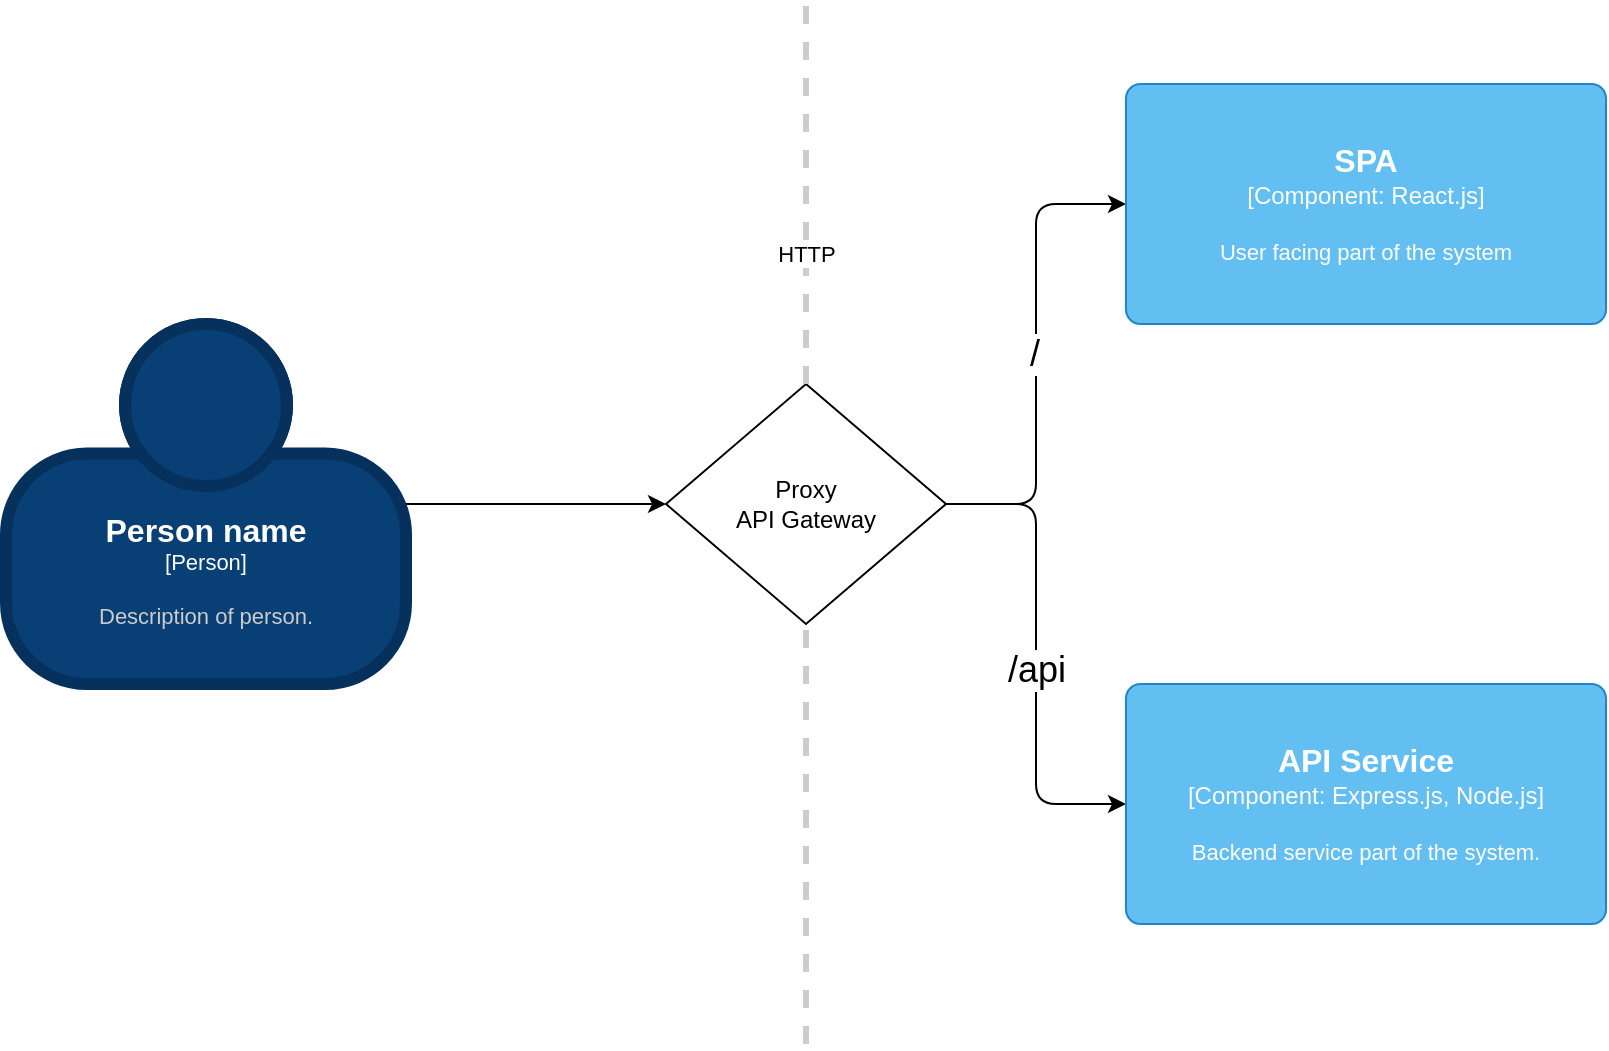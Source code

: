 <mxfile>
    <diagram id="WuKYWTEyXVPcAtMhZkYH" name="Page-1">
        <mxGraphModel dx="2760" dy="1262" grid="1" gridSize="10" guides="1" tooltips="1" connect="1" arrows="1" fold="1" page="1" pageScale="1" pageWidth="850" pageHeight="1100" math="0" shadow="0">
            <root>
                <mxCell id="0"/>
                <mxCell id="1" parent="0"/>
                <mxCell id="11" style="edgeStyle=orthogonalEdgeStyle;html=1;entryX=0;entryY=0.5;entryDx=0;entryDy=0;entryPerimeter=0;" parent="1" source="7" target="5" edge="1">
                    <mxGeometry relative="1" as="geometry"/>
                </mxCell>
                <mxCell id="15" value="/" style="edgeLabel;html=1;align=center;verticalAlign=middle;resizable=0;points=[];fontSize=18;" parent="11" vertex="1" connectable="0">
                    <mxGeometry x="0.002" y="1" relative="1" as="geometry">
                        <mxPoint as="offset"/>
                    </mxGeometry>
                </mxCell>
                <mxCell id="12" style="edgeStyle=orthogonalEdgeStyle;html=1;entryX=0;entryY=0.5;entryDx=0;entryDy=0;entryPerimeter=0;" parent="1" source="7" target="6" edge="1">
                    <mxGeometry relative="1" as="geometry"/>
                </mxCell>
                <mxCell id="14" value="/api" style="edgeLabel;html=1;align=center;verticalAlign=middle;resizable=0;points=[];fontSize=18;" parent="12" vertex="1" connectable="0">
                    <mxGeometry x="0.053" relative="1" as="geometry">
                        <mxPoint y="1" as="offset"/>
                    </mxGeometry>
                </mxCell>
                <mxCell id="7" value="Proxy&lt;br&gt;API Gateway" style="rhombus;whiteSpace=wrap;html=1;" parent="1" vertex="1">
                    <mxGeometry x="350" y="770" width="140" height="120" as="geometry"/>
                </mxCell>
                <mxCell id="10" style="edgeStyle=none;html=1;entryX=0;entryY=0.5;entryDx=0;entryDy=0;" parent="1" source="2" target="7" edge="1">
                    <mxGeometry relative="1" as="geometry"/>
                </mxCell>
                <object placeholders="1" c4Name="Person name" c4Type="Person" c4Description="Description of person." label="&lt;font style=&quot;font-size: 16px&quot;&gt;&lt;b&gt;%c4Name%&lt;/b&gt;&lt;/font&gt;&lt;div&gt;[%c4Type%]&lt;/div&gt;&lt;br&gt;&lt;div&gt;&lt;font style=&quot;font-size: 11px&quot;&gt;&lt;font color=&quot;#cccccc&quot;&gt;%c4Description%&lt;/font&gt;&lt;/div&gt;" id="2">
                    <mxCell style="html=1;fontSize=11;dashed=0;whiteSpace=wrap;fillColor=#083F75;strokeColor=#06315C;fontColor=#ffffff;shape=mxgraph.c4.person2;align=center;metaEdit=1;points=[[0.5,0,0],[1,0.5,0],[1,0.75,0],[0.75,1,0],[0.5,1,0],[0.25,1,0],[0,0.75,0],[0,0.5,0]];resizable=0;strokeWidth=6;" parent="1" vertex="1">
                        <mxGeometry x="20" y="740" width="200" height="180" as="geometry"/>
                    </mxCell>
                </object>
                <mxCell id="3" value="" style="endArrow=none;dashed=1;html=1;strokeWidth=3;strokeColor=#CCCCCC;startArrow=none;" parent="1" source="7" edge="1">
                    <mxGeometry width="50" height="50" relative="1" as="geometry">
                        <mxPoint x="420" y="1100" as="sourcePoint"/>
                        <mxPoint x="420" y="580" as="targetPoint"/>
                    </mxGeometry>
                </mxCell>
                <object placeholders="1" c4Name="SPA" c4Type="Component" c4Technology="React.js" c4Description="User facing part of the system" label="&lt;font style=&quot;font-size: 16px&quot;&gt;&lt;b&gt;%c4Name%&lt;/b&gt;&lt;/font&gt;&lt;div&gt;[%c4Type%: %c4Technology%]&lt;/div&gt;&lt;br&gt;&lt;div&gt;&lt;font style=&quot;font-size: 11px&quot;&gt;%c4Description%&lt;/font&gt;&lt;/div&gt;" id="5">
                    <mxCell style="rounded=1;whiteSpace=wrap;html=1;labelBackgroundColor=none;fillColor=#63BEF2;fontColor=#ffffff;align=center;arcSize=6;strokeColor=#2086C9;metaEdit=1;resizable=0;points=[[0.25,0,0],[0.5,0,0],[0.75,0,0],[1,0.25,0],[1,0.5,0],[1,0.75,0],[0.75,1,0],[0.5,1,0],[0.25,1,0],[0,0.75,0],[0,0.5,0],[0,0.25,0]];" parent="1" vertex="1">
                        <mxGeometry x="580" y="620" width="240" height="120" as="geometry"/>
                    </mxCell>
                </object>
                <object placeholders="1" c4Name="API Service" c4Type="Component" c4Technology="Express.js, Node.js" c4Description="Backend service part of the system." label="&lt;font style=&quot;font-size: 16px&quot;&gt;&lt;b&gt;%c4Name%&lt;/b&gt;&lt;/font&gt;&lt;div&gt;[%c4Type%: %c4Technology%]&lt;/div&gt;&lt;br&gt;&lt;div&gt;&lt;font style=&quot;font-size: 11px&quot;&gt;%c4Description%&lt;/font&gt;&lt;/div&gt;" id="6">
                    <mxCell style="rounded=1;whiteSpace=wrap;html=1;labelBackgroundColor=none;fillColor=#63BEF2;fontColor=#ffffff;align=center;arcSize=6;strokeColor=#2086C9;metaEdit=1;resizable=0;points=[[0.25,0,0],[0.5,0,0],[0.75,0,0],[1,0.25,0],[1,0.5,0],[1,0.75,0],[0.75,1,0],[0.5,1,0],[0.25,1,0],[0,0.75,0],[0,0.5,0],[0,0.25,0]];" parent="1" vertex="1">
                        <mxGeometry x="580" y="920" width="240" height="120" as="geometry"/>
                    </mxCell>
                </object>
                <mxCell id="8" value="" style="endArrow=none;dashed=1;html=1;strokeWidth=3;strokeColor=#CCCCCC;" parent="1" target="7" edge="1">
                    <mxGeometry width="50" height="50" relative="1" as="geometry">
                        <mxPoint x="420" y="1100" as="sourcePoint"/>
                        <mxPoint x="420" y="580" as="targetPoint"/>
                    </mxGeometry>
                </mxCell>
                <mxCell id="9" value="HTTP" style="edgeLabel;html=1;align=center;verticalAlign=middle;resizable=0;points=[];" parent="8" vertex="1" connectable="0">
                    <mxGeometry x="-0.028" relative="1" as="geometry">
                        <mxPoint y="-293" as="offset"/>
                    </mxGeometry>
                </mxCell>
            </root>
        </mxGraphModel>
    </diagram>
</mxfile>